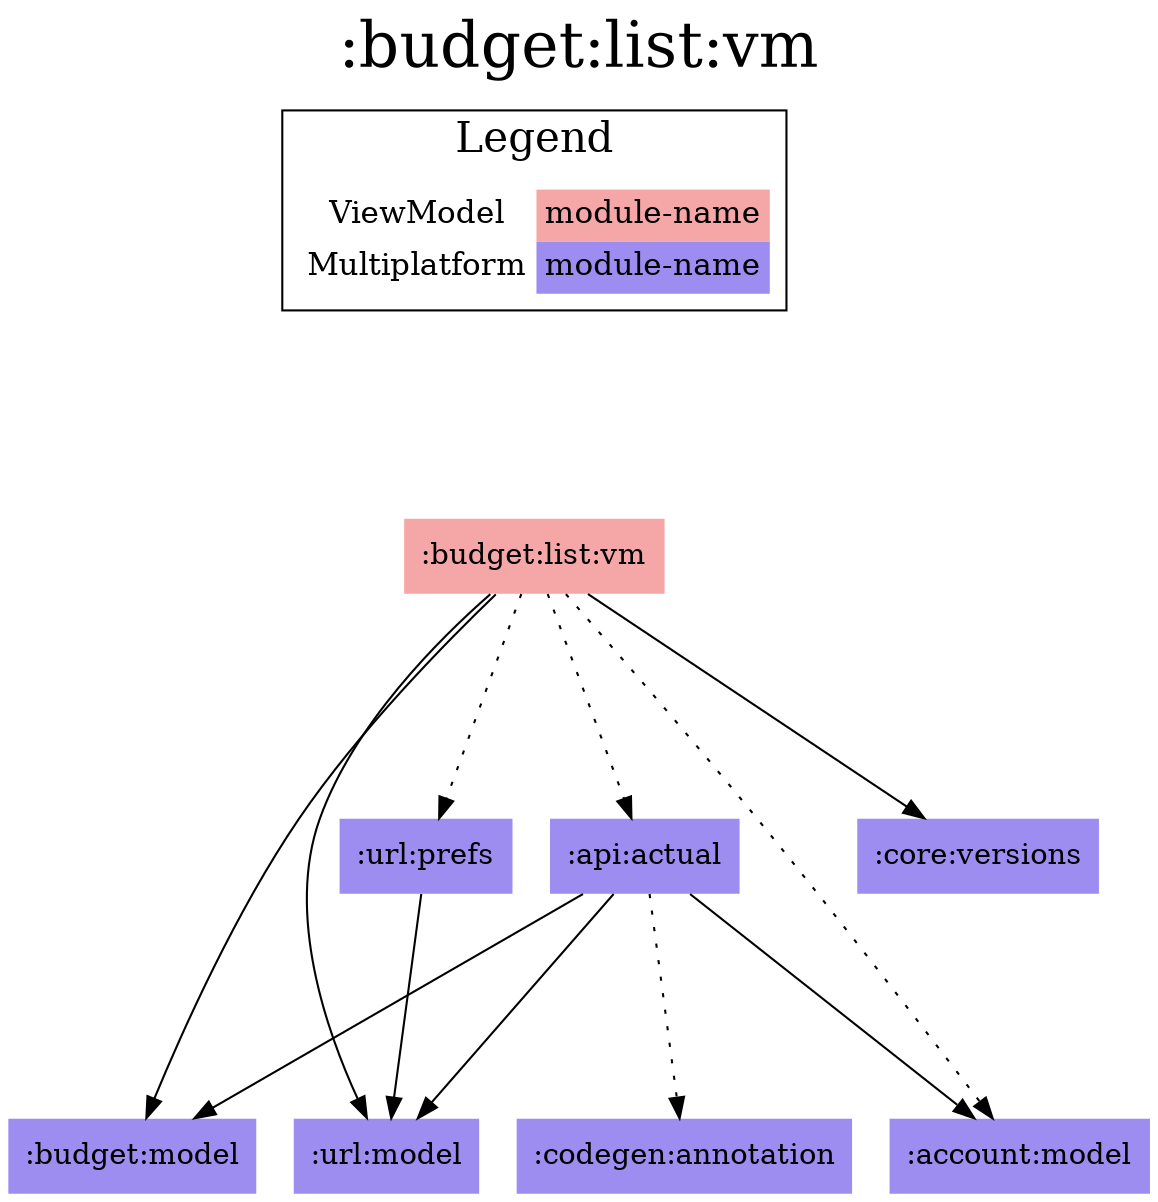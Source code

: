 digraph {
edge ["dir"="forward"]
graph ["dpi"="100","label"=":budget:list:vm","labelloc"="t","fontsize"="30","ranksep"="1.5","rankdir"="TB"]
node ["style"="filled"]
":budget:list:vm" ["fillcolor"="#F5A6A6","shape"="none"]
":budget:model" ["fillcolor"="#9D8DF1","shape"="none"]
":core:versions" ["fillcolor"="#9D8DF1","shape"="none"]
":url:model" ["fillcolor"="#9D8DF1","shape"="none"]
":account:model" ["fillcolor"="#9D8DF1","shape"="none"]
":api:actual" ["fillcolor"="#9D8DF1","shape"="none"]
":codegen:annotation" ["fillcolor"="#9D8DF1","shape"="none"]
":url:prefs" ["fillcolor"="#9D8DF1","shape"="none"]
{
edge ["dir"="none"]
graph ["rank"="same"]
}
":api:actual" -> ":account:model"
":api:actual" -> ":budget:model"
":api:actual" -> ":codegen:annotation" ["style"="dotted"]
":api:actual" -> ":url:model"
":budget:list:vm" -> ":account:model" ["style"="dotted"]
":budget:list:vm" -> ":api:actual" ["style"="dotted"]
":budget:list:vm" -> ":budget:model"
":budget:list:vm" -> ":core:versions"
":budget:list:vm" -> ":url:model"
":budget:list:vm" -> ":url:prefs" ["style"="dotted"]
":url:prefs" -> ":url:model"
subgraph "cluster_legend" {
edge ["dir"="none"]
graph ["label"="Legend","fontsize"="20"]
"Legend" ["style"="filled","fillcolor"="#FFFFFF","shape"="none","margin"="0","fontsize"="15","label"=<
<TABLE BORDER="0" CELLBORDER="0" CELLSPACING="0" CELLPADDING="4">
<TR><TD>ViewModel</TD><TD BGCOLOR="#F5A6A6">module-name</TD></TR>
<TR><TD>Multiplatform</TD><TD BGCOLOR="#9D8DF1">module-name</TD></TR>
</TABLE>
>]
} -> ":budget:list:vm" ["style"="invis"]
}

